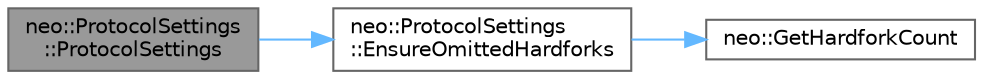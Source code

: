 digraph "neo::ProtocolSettings::ProtocolSettings"
{
 // LATEX_PDF_SIZE
  bgcolor="transparent";
  edge [fontname=Helvetica,fontsize=10,labelfontname=Helvetica,labelfontsize=10];
  node [fontname=Helvetica,fontsize=10,shape=box,height=0.2,width=0.4];
  rankdir="LR";
  Node1 [id="Node000001",label="neo::ProtocolSettings\l::ProtocolSettings",height=0.2,width=0.4,color="gray40", fillcolor="grey60", style="filled", fontcolor="black",tooltip="Constructs default ProtocolSettings."];
  Node1 -> Node2 [id="edge3_Node000001_Node000002",color="steelblue1",style="solid",tooltip=" "];
  Node2 [id="Node000002",label="neo::ProtocolSettings\l::EnsureOmittedHardforks",height=0.2,width=0.4,color="grey40", fillcolor="white", style="filled",URL="$classneo_1_1_protocol_settings.html#ab1b1c4b9072e2360b7030ad1ff5bf051",tooltip="Ensures all hardforks have entries in the configuration."];
  Node2 -> Node3 [id="edge4_Node000002_Node000003",color="steelblue1",style="solid",tooltip=" "];
  Node3 [id="Node000003",label="neo::GetHardforkCount",height=0.2,width=0.4,color="grey40", fillcolor="white", style="filled",URL="$namespaceneo.html#a23b135857938c767dcf148af86dae0e5",tooltip="Get the total number of defined hardforks."];
}
